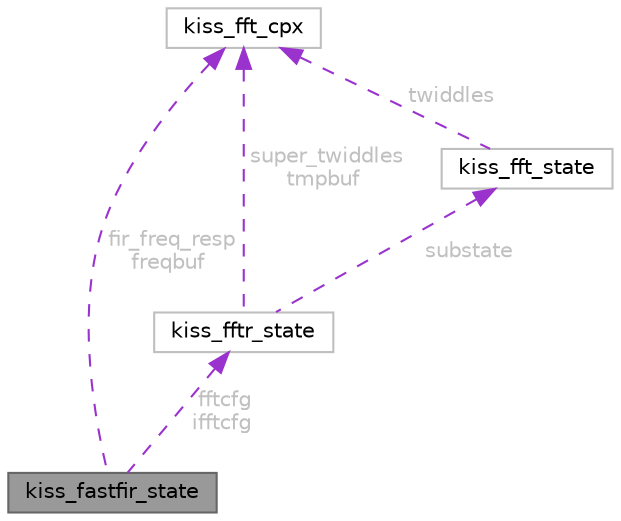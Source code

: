 digraph "kiss_fastfir_state"
{
 // LATEX_PDF_SIZE
  bgcolor="transparent";
  edge [fontname=Helvetica,fontsize=10,labelfontname=Helvetica,labelfontsize=10];
  node [fontname=Helvetica,fontsize=10,shape=box,height=0.2,width=0.4];
  Node1 [id="Node000001",label="kiss_fastfir_state",height=0.2,width=0.4,color="gray40", fillcolor="grey60", style="filled", fontcolor="black",tooltip=" "];
  Node2 -> Node1 [id="edge1_Node000001_Node000002",dir="back",color="darkorchid3",style="dashed",tooltip=" ",label=" fftcfg\nifftcfg",fontcolor="grey" ];
  Node2 [id="Node000002",label="kiss_fftr_state",height=0.2,width=0.4,color="grey75", fillcolor="white", style="filled",URL="$structkiss__fftr__state.html",tooltip=" "];
  Node3 -> Node2 [id="edge2_Node000002_Node000003",dir="back",color="darkorchid3",style="dashed",tooltip=" ",label=" substate",fontcolor="grey" ];
  Node3 [id="Node000003",label="kiss_fft_state",height=0.2,width=0.4,color="grey75", fillcolor="white", style="filled",URL="$structkiss__fft__state.html",tooltip=" "];
  Node4 -> Node3 [id="edge3_Node000003_Node000004",dir="back",color="darkorchid3",style="dashed",tooltip=" ",label=" twiddles",fontcolor="grey" ];
  Node4 [id="Node000004",label="kiss_fft_cpx",height=0.2,width=0.4,color="grey75", fillcolor="white", style="filled",URL="$structkiss__fft__cpx.html",tooltip=" "];
  Node4 -> Node2 [id="edge4_Node000002_Node000004",dir="back",color="darkorchid3",style="dashed",tooltip=" ",label=" super_twiddles\ntmpbuf",fontcolor="grey" ];
  Node4 -> Node1 [id="edge5_Node000001_Node000004",dir="back",color="darkorchid3",style="dashed",tooltip=" ",label=" fir_freq_resp\nfreqbuf",fontcolor="grey" ];
}
